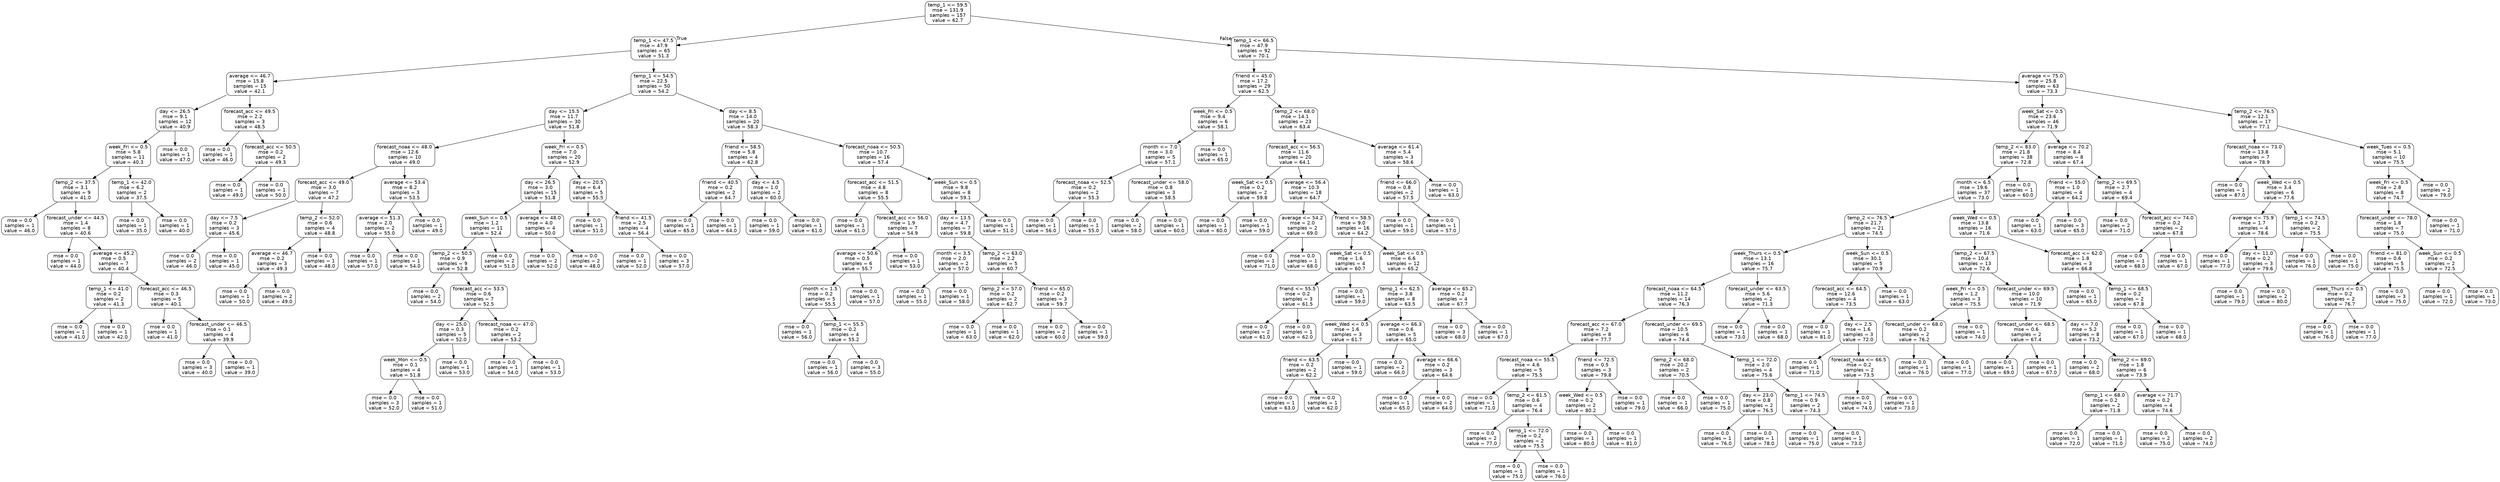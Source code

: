 digraph Tree {
node [shape=box, style="rounded", color="black", fontname=helvetica] ;
edge [fontname=helvetica] ;
0 [label="temp_1 <= 59.5\nmse = 131.9\nsamples = 157\nvalue = 62.7"] ;
1 [label="temp_1 <= 47.5\nmse = 47.9\nsamples = 65\nvalue = 51.3"] ;
0 -> 1 [labeldistance=2.5, labelangle=45, headlabel="True"] ;
2 [label="average <= 46.7\nmse = 15.8\nsamples = 15\nvalue = 42.1"] ;
1 -> 2 ;
3 [label="day <= 26.5\nmse = 9.1\nsamples = 12\nvalue = 40.9"] ;
2 -> 3 ;
4 [label="week_Fri <= 0.5\nmse = 5.8\nsamples = 11\nvalue = 40.3"] ;
3 -> 4 ;
5 [label="temp_2 <= 37.5\nmse = 3.1\nsamples = 9\nvalue = 41.0"] ;
4 -> 5 ;
6 [label="mse = 0.0\nsamples = 1\nvalue = 46.0"] ;
5 -> 6 ;
7 [label="forecast_under <= 44.5\nmse = 1.4\nsamples = 8\nvalue = 40.6"] ;
5 -> 7 ;
8 [label="mse = 0.0\nsamples = 1\nvalue = 44.0"] ;
7 -> 8 ;
9 [label="average <= 45.2\nmse = 0.5\nsamples = 7\nvalue = 40.4"] ;
7 -> 9 ;
10 [label="temp_1 <= 41.0\nmse = 0.2\nsamples = 2\nvalue = 41.3"] ;
9 -> 10 ;
11 [label="mse = 0.0\nsamples = 1\nvalue = 41.0"] ;
10 -> 11 ;
12 [label="mse = 0.0\nsamples = 1\nvalue = 42.0"] ;
10 -> 12 ;
13 [label="forecast_acc <= 46.5\nmse = 0.3\nsamples = 5\nvalue = 40.1"] ;
9 -> 13 ;
14 [label="mse = 0.0\nsamples = 1\nvalue = 41.0"] ;
13 -> 14 ;
15 [label="forecast_under <= 46.5\nmse = 0.1\nsamples = 4\nvalue = 39.9"] ;
13 -> 15 ;
16 [label="mse = 0.0\nsamples = 3\nvalue = 40.0"] ;
15 -> 16 ;
17 [label="mse = 0.0\nsamples = 1\nvalue = 39.0"] ;
15 -> 17 ;
18 [label="temp_1 <= 42.0\nmse = 6.2\nsamples = 2\nvalue = 37.5"] ;
4 -> 18 ;
19 [label="mse = 0.0\nsamples = 1\nvalue = 35.0"] ;
18 -> 19 ;
20 [label="mse = 0.0\nsamples = 1\nvalue = 40.0"] ;
18 -> 20 ;
21 [label="mse = 0.0\nsamples = 1\nvalue = 47.0"] ;
3 -> 21 ;
22 [label="forecast_acc <= 49.5\nmse = 2.2\nsamples = 3\nvalue = 48.5"] ;
2 -> 22 ;
23 [label="mse = 0.0\nsamples = 1\nvalue = 46.0"] ;
22 -> 23 ;
24 [label="forecast_acc <= 50.5\nmse = 0.2\nsamples = 2\nvalue = 49.3"] ;
22 -> 24 ;
25 [label="mse = 0.0\nsamples = 1\nvalue = 49.0"] ;
24 -> 25 ;
26 [label="mse = 0.0\nsamples = 1\nvalue = 50.0"] ;
24 -> 26 ;
27 [label="temp_1 <= 54.5\nmse = 22.5\nsamples = 50\nvalue = 54.2"] ;
1 -> 27 ;
28 [label="day <= 15.5\nmse = 11.7\nsamples = 30\nvalue = 51.8"] ;
27 -> 28 ;
29 [label="forecast_noaa <= 48.0\nmse = 12.6\nsamples = 10\nvalue = 49.0"] ;
28 -> 29 ;
30 [label="forecast_acc <= 49.0\nmse = 3.0\nsamples = 7\nvalue = 47.2"] ;
29 -> 30 ;
31 [label="day <= 7.5\nmse = 0.2\nsamples = 3\nvalue = 45.6"] ;
30 -> 31 ;
32 [label="mse = 0.0\nsamples = 2\nvalue = 46.0"] ;
31 -> 32 ;
33 [label="mse = 0.0\nsamples = 1\nvalue = 45.0"] ;
31 -> 33 ;
34 [label="temp_2 <= 52.0\nmse = 0.6\nsamples = 4\nvalue = 48.8"] ;
30 -> 34 ;
35 [label="average <= 46.7\nmse = 0.2\nsamples = 3\nvalue = 49.3"] ;
34 -> 35 ;
36 [label="mse = 0.0\nsamples = 1\nvalue = 50.0"] ;
35 -> 36 ;
37 [label="mse = 0.0\nsamples = 2\nvalue = 49.0"] ;
35 -> 37 ;
38 [label="mse = 0.0\nsamples = 1\nvalue = 48.0"] ;
34 -> 38 ;
39 [label="average <= 53.4\nmse = 8.2\nsamples = 3\nvalue = 53.5"] ;
29 -> 39 ;
40 [label="average <= 51.3\nmse = 2.0\nsamples = 2\nvalue = 55.0"] ;
39 -> 40 ;
41 [label="mse = 0.0\nsamples = 1\nvalue = 57.0"] ;
40 -> 41 ;
42 [label="mse = 0.0\nsamples = 1\nvalue = 54.0"] ;
40 -> 42 ;
43 [label="mse = 0.0\nsamples = 1\nvalue = 49.0"] ;
39 -> 43 ;
44 [label="week_Fri <= 0.5\nmse = 7.0\nsamples = 20\nvalue = 52.9"] ;
28 -> 44 ;
45 [label="day <= 26.5\nmse = 3.0\nsamples = 15\nvalue = 51.8"] ;
44 -> 45 ;
46 [label="week_Sun <= 0.5\nmse = 1.2\nsamples = 11\nvalue = 52.4"] ;
45 -> 46 ;
47 [label="temp_2 <= 50.5\nmse = 0.9\nsamples = 9\nvalue = 52.8"] ;
46 -> 47 ;
48 [label="mse = 0.0\nsamples = 2\nvalue = 54.0"] ;
47 -> 48 ;
49 [label="forecast_acc <= 53.5\nmse = 0.6\nsamples = 7\nvalue = 52.5"] ;
47 -> 49 ;
50 [label="day <= 25.0\nmse = 0.3\nsamples = 5\nvalue = 52.0"] ;
49 -> 50 ;
51 [label="week_Mon <= 0.5\nmse = 0.1\nsamples = 4\nvalue = 51.8"] ;
50 -> 51 ;
52 [label="mse = 0.0\nsamples = 3\nvalue = 52.0"] ;
51 -> 52 ;
53 [label="mse = 0.0\nsamples = 1\nvalue = 51.0"] ;
51 -> 53 ;
54 [label="mse = 0.0\nsamples = 1\nvalue = 53.0"] ;
50 -> 54 ;
55 [label="forecast_noaa <= 47.0\nmse = 0.2\nsamples = 2\nvalue = 53.2"] ;
49 -> 55 ;
56 [label="mse = 0.0\nsamples = 1\nvalue = 54.0"] ;
55 -> 56 ;
57 [label="mse = 0.0\nsamples = 1\nvalue = 53.0"] ;
55 -> 57 ;
58 [label="mse = 0.0\nsamples = 2\nvalue = 51.0"] ;
46 -> 58 ;
59 [label="average <= 48.0\nmse = 4.0\nsamples = 4\nvalue = 50.0"] ;
45 -> 59 ;
60 [label="mse = 0.0\nsamples = 2\nvalue = 52.0"] ;
59 -> 60 ;
61 [label="mse = 0.0\nsamples = 2\nvalue = 48.0"] ;
59 -> 61 ;
62 [label="day <= 20.5\nmse = 6.4\nsamples = 5\nvalue = 55.5"] ;
44 -> 62 ;
63 [label="mse = 0.0\nsamples = 1\nvalue = 51.0"] ;
62 -> 63 ;
64 [label="friend <= 41.5\nmse = 2.5\nsamples = 4\nvalue = 56.4"] ;
62 -> 64 ;
65 [label="mse = 0.0\nsamples = 1\nvalue = 52.0"] ;
64 -> 65 ;
66 [label="mse = 0.0\nsamples = 3\nvalue = 57.0"] ;
64 -> 66 ;
67 [label="day <= 8.5\nmse = 14.0\nsamples = 20\nvalue = 58.3"] ;
27 -> 67 ;
68 [label="friend <= 58.5\nmse = 5.8\nsamples = 4\nvalue = 62.8"] ;
67 -> 68 ;
69 [label="friend <= 40.5\nmse = 0.2\nsamples = 2\nvalue = 64.7"] ;
68 -> 69 ;
70 [label="mse = 0.0\nsamples = 1\nvalue = 65.0"] ;
69 -> 70 ;
71 [label="mse = 0.0\nsamples = 1\nvalue = 64.0"] ;
69 -> 71 ;
72 [label="day <= 4.5\nmse = 1.0\nsamples = 2\nvalue = 60.0"] ;
68 -> 72 ;
73 [label="mse = 0.0\nsamples = 1\nvalue = 59.0"] ;
72 -> 73 ;
74 [label="mse = 0.0\nsamples = 1\nvalue = 61.0"] ;
72 -> 74 ;
75 [label="forecast_noaa <= 50.5\nmse = 10.7\nsamples = 16\nvalue = 57.4"] ;
67 -> 75 ;
76 [label="forecast_acc <= 51.5\nmse = 4.8\nsamples = 8\nvalue = 55.5"] ;
75 -> 76 ;
77 [label="mse = 0.0\nsamples = 1\nvalue = 61.0"] ;
76 -> 77 ;
78 [label="forecast_acc <= 56.0\nmse = 1.9\nsamples = 7\nvalue = 54.9"] ;
76 -> 78 ;
79 [label="average <= 50.6\nmse = 0.5\nsamples = 6\nvalue = 55.7"] ;
78 -> 79 ;
80 [label="month <= 1.5\nmse = 0.2\nsamples = 5\nvalue = 55.5"] ;
79 -> 80 ;
81 [label="mse = 0.0\nsamples = 1\nvalue = 56.0"] ;
80 -> 81 ;
82 [label="temp_1 <= 55.5\nmse = 0.2\nsamples = 4\nvalue = 55.2"] ;
80 -> 82 ;
83 [label="mse = 0.0\nsamples = 1\nvalue = 56.0"] ;
82 -> 83 ;
84 [label="mse = 0.0\nsamples = 3\nvalue = 55.0"] ;
82 -> 84 ;
85 [label="mse = 0.0\nsamples = 1\nvalue = 57.0"] ;
79 -> 85 ;
86 [label="mse = 0.0\nsamples = 1\nvalue = 53.0"] ;
78 -> 86 ;
87 [label="week_Sun <= 0.5\nmse = 9.8\nsamples = 8\nvalue = 59.1"] ;
75 -> 87 ;
88 [label="day <= 13.5\nmse = 4.7\nsamples = 7\nvalue = 59.8"] ;
87 -> 88 ;
89 [label="month <= 3.5\nmse = 2.0\nsamples = 2\nvalue = 57.0"] ;
88 -> 89 ;
90 [label="mse = 0.0\nsamples = 1\nvalue = 55.0"] ;
89 -> 90 ;
91 [label="mse = 0.0\nsamples = 1\nvalue = 58.0"] ;
89 -> 91 ;
92 [label="temp_2 <= 63.0\nmse = 2.2\nsamples = 5\nvalue = 60.7"] ;
88 -> 92 ;
93 [label="temp_2 <= 57.0\nmse = 0.2\nsamples = 2\nvalue = 62.7"] ;
92 -> 93 ;
94 [label="mse = 0.0\nsamples = 1\nvalue = 63.0"] ;
93 -> 94 ;
95 [label="mse = 0.0\nsamples = 1\nvalue = 62.0"] ;
93 -> 95 ;
96 [label="friend <= 65.0\nmse = 0.2\nsamples = 3\nvalue = 59.7"] ;
92 -> 96 ;
97 [label="mse = 0.0\nsamples = 2\nvalue = 60.0"] ;
96 -> 97 ;
98 [label="mse = 0.0\nsamples = 1\nvalue = 59.0"] ;
96 -> 98 ;
99 [label="mse = 0.0\nsamples = 1\nvalue = 51.0"] ;
87 -> 99 ;
100 [label="temp_1 <= 66.5\nmse = 47.9\nsamples = 92\nvalue = 70.1"] ;
0 -> 100 [labeldistance=2.5, labelangle=-45, headlabel="False"] ;
101 [label="friend <= 45.0\nmse = 17.2\nsamples = 29\nvalue = 62.5"] ;
100 -> 101 ;
102 [label="week_Fri <= 0.5\nmse = 9.4\nsamples = 6\nvalue = 58.1"] ;
101 -> 102 ;
103 [label="month <= 7.0\nmse = 3.0\nsamples = 5\nvalue = 57.1"] ;
102 -> 103 ;
104 [label="forecast_noaa <= 52.5\nmse = 0.2\nsamples = 2\nvalue = 55.3"] ;
103 -> 104 ;
105 [label="mse = 0.0\nsamples = 1\nvalue = 56.0"] ;
104 -> 105 ;
106 [label="mse = 0.0\nsamples = 1\nvalue = 55.0"] ;
104 -> 106 ;
107 [label="forecast_under <= 58.0\nmse = 0.8\nsamples = 3\nvalue = 58.5"] ;
103 -> 107 ;
108 [label="mse = 0.0\nsamples = 2\nvalue = 58.0"] ;
107 -> 108 ;
109 [label="mse = 0.0\nsamples = 1\nvalue = 60.0"] ;
107 -> 109 ;
110 [label="mse = 0.0\nsamples = 1\nvalue = 65.0"] ;
102 -> 110 ;
111 [label="temp_2 <= 68.0\nmse = 14.1\nsamples = 23\nvalue = 63.4"] ;
101 -> 111 ;
112 [label="forecast_acc <= 56.5\nmse = 11.6\nsamples = 20\nvalue = 64.1"] ;
111 -> 112 ;
113 [label="week_Sat <= 0.5\nmse = 0.2\nsamples = 2\nvalue = 59.8"] ;
112 -> 113 ;
114 [label="mse = 0.0\nsamples = 1\nvalue = 60.0"] ;
113 -> 114 ;
115 [label="mse = 0.0\nsamples = 1\nvalue = 59.0"] ;
113 -> 115 ;
116 [label="average <= 56.4\nmse = 10.3\nsamples = 18\nvalue = 64.7"] ;
112 -> 116 ;
117 [label="average <= 54.2\nmse = 2.0\nsamples = 2\nvalue = 69.0"] ;
116 -> 117 ;
118 [label="mse = 0.0\nsamples = 1\nvalue = 71.0"] ;
117 -> 118 ;
119 [label="mse = 0.0\nsamples = 1\nvalue = 68.0"] ;
117 -> 119 ;
120 [label="friend <= 58.5\nmse = 9.0\nsamples = 16\nvalue = 64.2"] ;
116 -> 120 ;
121 [label="week_Sat <= 0.5\nmse = 1.6\nsamples = 4\nvalue = 60.7"] ;
120 -> 121 ;
122 [label="friend <= 55.5\nmse = 0.2\nsamples = 3\nvalue = 61.5"] ;
121 -> 122 ;
123 [label="mse = 0.0\nsamples = 2\nvalue = 61.0"] ;
122 -> 123 ;
124 [label="mse = 0.0\nsamples = 1\nvalue = 62.0"] ;
122 -> 124 ;
125 [label="mse = 0.0\nsamples = 1\nvalue = 59.0"] ;
121 -> 125 ;
126 [label="week_Sat <= 0.5\nmse = 6.6\nsamples = 12\nvalue = 65.2"] ;
120 -> 126 ;
127 [label="temp_1 <= 62.5\nmse = 3.8\nsamples = 8\nvalue = 63.5"] ;
126 -> 127 ;
128 [label="week_Wed <= 0.5\nmse = 1.6\nsamples = 3\nvalue = 61.7"] ;
127 -> 128 ;
129 [label="friend <= 63.5\nmse = 0.2\nsamples = 2\nvalue = 62.2"] ;
128 -> 129 ;
130 [label="mse = 0.0\nsamples = 1\nvalue = 63.0"] ;
129 -> 130 ;
131 [label="mse = 0.0\nsamples = 1\nvalue = 62.0"] ;
129 -> 131 ;
132 [label="mse = 0.0\nsamples = 1\nvalue = 59.0"] ;
128 -> 132 ;
133 [label="average <= 66.3\nmse = 0.6\nsamples = 5\nvalue = 65.0"] ;
127 -> 133 ;
134 [label="mse = 0.0\nsamples = 2\nvalue = 66.0"] ;
133 -> 134 ;
135 [label="average <= 66.6\nmse = 0.2\nsamples = 3\nvalue = 64.6"] ;
133 -> 135 ;
136 [label="mse = 0.0\nsamples = 1\nvalue = 65.0"] ;
135 -> 136 ;
137 [label="mse = 0.0\nsamples = 2\nvalue = 64.0"] ;
135 -> 137 ;
138 [label="average <= 65.2\nmse = 0.2\nsamples = 4\nvalue = 67.7"] ;
126 -> 138 ;
139 [label="mse = 0.0\nsamples = 3\nvalue = 68.0"] ;
138 -> 139 ;
140 [label="mse = 0.0\nsamples = 1\nvalue = 67.0"] ;
138 -> 140 ;
141 [label="average <= 61.4\nmse = 5.4\nsamples = 3\nvalue = 58.6"] ;
111 -> 141 ;
142 [label="friend <= 66.0\nmse = 0.8\nsamples = 2\nvalue = 57.5"] ;
141 -> 142 ;
143 [label="mse = 0.0\nsamples = 1\nvalue = 59.0"] ;
142 -> 143 ;
144 [label="mse = 0.0\nsamples = 1\nvalue = 57.0"] ;
142 -> 144 ;
145 [label="mse = 0.0\nsamples = 1\nvalue = 63.0"] ;
141 -> 145 ;
146 [label="average <= 75.0\nmse = 25.8\nsamples = 63\nvalue = 73.3"] ;
100 -> 146 ;
147 [label="week_Sat <= 0.5\nmse = 23.6\nsamples = 46\nvalue = 71.9"] ;
146 -> 147 ;
148 [label="temp_2 <= 83.0\nmse = 21.8\nsamples = 38\nvalue = 72.8"] ;
147 -> 148 ;
149 [label="month <= 6.5\nmse = 19.6\nsamples = 37\nvalue = 73.0"] ;
148 -> 149 ;
150 [label="temp_2 <= 76.5\nmse = 21.7\nsamples = 21\nvalue = 74.5"] ;
149 -> 150 ;
151 [label="week_Thurs <= 0.5\nmse = 13.1\nsamples = 16\nvalue = 75.7"] ;
150 -> 151 ;
152 [label="forecast_noaa <= 64.5\nmse = 11.2\nsamples = 14\nvalue = 76.3"] ;
151 -> 152 ;
153 [label="forecast_acc <= 67.0\nmse = 7.2\nsamples = 8\nvalue = 77.7"] ;
152 -> 153 ;
154 [label="forecast_noaa <= 55.5\nmse = 4.6\nsamples = 5\nvalue = 75.5"] ;
153 -> 154 ;
155 [label="mse = 0.0\nsamples = 1\nvalue = 71.0"] ;
154 -> 155 ;
156 [label="temp_2 <= 61.5\nmse = 0.6\nsamples = 4\nvalue = 76.4"] ;
154 -> 156 ;
157 [label="mse = 0.0\nsamples = 2\nvalue = 77.0"] ;
156 -> 157 ;
158 [label="temp_1 <= 72.0\nmse = 0.2\nsamples = 2\nvalue = 75.5"] ;
156 -> 158 ;
159 [label="mse = 0.0\nsamples = 1\nvalue = 75.0"] ;
158 -> 159 ;
160 [label="mse = 0.0\nsamples = 1\nvalue = 76.0"] ;
158 -> 160 ;
161 [label="friend <= 72.5\nmse = 0.5\nsamples = 3\nvalue = 79.8"] ;
153 -> 161 ;
162 [label="week_Wed <= 0.5\nmse = 0.2\nsamples = 2\nvalue = 80.2"] ;
161 -> 162 ;
163 [label="mse = 0.0\nsamples = 1\nvalue = 80.0"] ;
162 -> 163 ;
164 [label="mse = 0.0\nsamples = 1\nvalue = 81.0"] ;
162 -> 164 ;
165 [label="mse = 0.0\nsamples = 1\nvalue = 79.0"] ;
161 -> 165 ;
166 [label="forecast_under <= 69.5\nmse = 10.5\nsamples = 6\nvalue = 74.4"] ;
152 -> 166 ;
167 [label="temp_2 <= 68.0\nmse = 20.2\nsamples = 2\nvalue = 70.5"] ;
166 -> 167 ;
168 [label="mse = 0.0\nsamples = 1\nvalue = 66.0"] ;
167 -> 168 ;
169 [label="mse = 0.0\nsamples = 1\nvalue = 75.0"] ;
167 -> 169 ;
170 [label="temp_1 <= 72.0\nmse = 2.0\nsamples = 4\nvalue = 75.6"] ;
166 -> 170 ;
171 [label="day <= 23.0\nmse = 0.8\nsamples = 2\nvalue = 76.5"] ;
170 -> 171 ;
172 [label="mse = 0.0\nsamples = 1\nvalue = 76.0"] ;
171 -> 172 ;
173 [label="mse = 0.0\nsamples = 1\nvalue = 78.0"] ;
171 -> 173 ;
174 [label="temp_1 <= 74.5\nmse = 0.9\nsamples = 2\nvalue = 74.3"] ;
170 -> 174 ;
175 [label="mse = 0.0\nsamples = 1\nvalue = 75.0"] ;
174 -> 175 ;
176 [label="mse = 0.0\nsamples = 1\nvalue = 73.0"] ;
174 -> 176 ;
177 [label="forecast_under <= 63.5\nmse = 5.6\nsamples = 2\nvalue = 71.3"] ;
151 -> 177 ;
178 [label="mse = 0.0\nsamples = 1\nvalue = 73.0"] ;
177 -> 178 ;
179 [label="mse = 0.0\nsamples = 1\nvalue = 68.0"] ;
177 -> 179 ;
180 [label="week_Sun <= 0.5\nmse = 30.1\nsamples = 5\nvalue = 70.9"] ;
150 -> 180 ;
181 [label="forecast_acc <= 64.5\nmse = 12.6\nsamples = 4\nvalue = 73.5"] ;
180 -> 181 ;
182 [label="mse = 0.0\nsamples = 1\nvalue = 81.0"] ;
181 -> 182 ;
183 [label="day <= 2.5\nmse = 1.6\nsamples = 3\nvalue = 72.0"] ;
181 -> 183 ;
184 [label="mse = 0.0\nsamples = 1\nvalue = 71.0"] ;
183 -> 184 ;
185 [label="forecast_noaa <= 66.5\nmse = 0.2\nsamples = 2\nvalue = 73.5"] ;
183 -> 185 ;
186 [label="mse = 0.0\nsamples = 1\nvalue = 74.0"] ;
185 -> 186 ;
187 [label="mse = 0.0\nsamples = 1\nvalue = 73.0"] ;
185 -> 187 ;
188 [label="mse = 0.0\nsamples = 1\nvalue = 63.0"] ;
180 -> 188 ;
189 [label="week_Wed <= 0.5\nmse = 13.8\nsamples = 16\nvalue = 71.6"] ;
149 -> 189 ;
190 [label="temp_2 <= 67.5\nmse = 10.4\nsamples = 13\nvalue = 72.6"] ;
189 -> 190 ;
191 [label="week_Fri <= 0.5\nmse = 1.2\nsamples = 3\nvalue = 75.5"] ;
190 -> 191 ;
192 [label="forecast_under <= 68.0\nmse = 0.2\nsamples = 2\nvalue = 76.2"] ;
191 -> 192 ;
193 [label="mse = 0.0\nsamples = 1\nvalue = 76.0"] ;
192 -> 193 ;
194 [label="mse = 0.0\nsamples = 1\nvalue = 77.0"] ;
192 -> 194 ;
195 [label="mse = 0.0\nsamples = 1\nvalue = 74.0"] ;
191 -> 195 ;
196 [label="forecast_under <= 69.5\nmse = 10.0\nsamples = 10\nvalue = 71.9"] ;
190 -> 196 ;
197 [label="forecast_under <= 68.5\nmse = 0.6\nsamples = 2\nvalue = 67.4"] ;
196 -> 197 ;
198 [label="mse = 0.0\nsamples = 1\nvalue = 69.0"] ;
197 -> 198 ;
199 [label="mse = 0.0\nsamples = 1\nvalue = 67.0"] ;
197 -> 199 ;
200 [label="day <= 7.0\nmse = 5.2\nsamples = 8\nvalue = 73.2"] ;
196 -> 200 ;
201 [label="mse = 0.0\nsamples = 2\nvalue = 68.0"] ;
200 -> 201 ;
202 [label="temp_2 <= 69.0\nmse = 1.8\nsamples = 6\nvalue = 73.9"] ;
200 -> 202 ;
203 [label="temp_1 <= 68.0\nmse = 0.2\nsamples = 2\nvalue = 71.8"] ;
202 -> 203 ;
204 [label="mse = 0.0\nsamples = 1\nvalue = 72.0"] ;
203 -> 204 ;
205 [label="mse = 0.0\nsamples = 1\nvalue = 71.0"] ;
203 -> 205 ;
206 [label="average <= 71.7\nmse = 0.2\nsamples = 4\nvalue = 74.6"] ;
202 -> 206 ;
207 [label="mse = 0.0\nsamples = 2\nvalue = 75.0"] ;
206 -> 207 ;
208 [label="mse = 0.0\nsamples = 2\nvalue = 74.0"] ;
206 -> 208 ;
209 [label="forecast_acc <= 62.0\nmse = 1.8\nsamples = 3\nvalue = 66.8"] ;
189 -> 209 ;
210 [label="mse = 0.0\nsamples = 1\nvalue = 65.0"] ;
209 -> 210 ;
211 [label="temp_1 <= 68.5\nmse = 0.2\nsamples = 2\nvalue = 67.8"] ;
209 -> 211 ;
212 [label="mse = 0.0\nsamples = 1\nvalue = 67.0"] ;
211 -> 212 ;
213 [label="mse = 0.0\nsamples = 1\nvalue = 68.0"] ;
211 -> 213 ;
214 [label="mse = 0.0\nsamples = 1\nvalue = 60.0"] ;
148 -> 214 ;
215 [label="average <= 70.2\nmse = 8.4\nsamples = 8\nvalue = 67.4"] ;
147 -> 215 ;
216 [label="friend <= 55.0\nmse = 1.0\nsamples = 4\nvalue = 64.2"] ;
215 -> 216 ;
217 [label="mse = 0.0\nsamples = 1\nvalue = 63.0"] ;
216 -> 217 ;
218 [label="mse = 0.0\nsamples = 3\nvalue = 65.0"] ;
216 -> 218 ;
219 [label="temp_2 <= 69.5\nmse = 2.7\nsamples = 4\nvalue = 69.4"] ;
215 -> 219 ;
220 [label="mse = 0.0\nsamples = 2\nvalue = 71.0"] ;
219 -> 220 ;
221 [label="forecast_acc <= 74.0\nmse = 0.2\nsamples = 2\nvalue = 67.8"] ;
219 -> 221 ;
222 [label="mse = 0.0\nsamples = 1\nvalue = 68.0"] ;
221 -> 222 ;
223 [label="mse = 0.0\nsamples = 1\nvalue = 67.0"] ;
221 -> 223 ;
224 [label="temp_2 <= 76.5\nmse = 12.1\nsamples = 17\nvalue = 77.1"] ;
146 -> 224 ;
225 [label="forecast_noaa <= 73.0\nmse = 13.8\nsamples = 7\nvalue = 78.9"] ;
224 -> 225 ;
226 [label="mse = 0.0\nsamples = 1\nvalue = 87.0"] ;
225 -> 226 ;
227 [label="week_Wed <= 0.5\nmse = 3.4\nsamples = 6\nvalue = 77.6"] ;
225 -> 227 ;
228 [label="average <= 75.9\nmse = 1.7\nsamples = 4\nvalue = 78.6"] ;
227 -> 228 ;
229 [label="mse = 0.0\nsamples = 1\nvalue = 77.0"] ;
228 -> 229 ;
230 [label="day <= 11.0\nmse = 0.2\nsamples = 3\nvalue = 79.6"] ;
228 -> 230 ;
231 [label="mse = 0.0\nsamples = 1\nvalue = 79.0"] ;
230 -> 231 ;
232 [label="mse = 0.0\nsamples = 2\nvalue = 80.0"] ;
230 -> 232 ;
233 [label="temp_1 <= 74.5\nmse = 0.2\nsamples = 2\nvalue = 75.5"] ;
227 -> 233 ;
234 [label="mse = 0.0\nsamples = 1\nvalue = 76.0"] ;
233 -> 234 ;
235 [label="mse = 0.0\nsamples = 1\nvalue = 75.0"] ;
233 -> 235 ;
236 [label="week_Tues <= 0.5\nmse = 5.1\nsamples = 10\nvalue = 75.5"] ;
224 -> 236 ;
237 [label="week_Fri <= 0.5\nmse = 2.8\nsamples = 8\nvalue = 74.7"] ;
236 -> 237 ;
238 [label="forecast_under <= 78.0\nmse = 1.8\nsamples = 7\nvalue = 75.0"] ;
237 -> 238 ;
239 [label="friend <= 81.0\nmse = 0.6\nsamples = 5\nvalue = 75.5"] ;
238 -> 239 ;
240 [label="week_Thurs <= 0.5\nmse = 0.2\nsamples = 2\nvalue = 76.7"] ;
239 -> 240 ;
241 [label="mse = 0.0\nsamples = 1\nvalue = 76.0"] ;
240 -> 241 ;
242 [label="mse = 0.0\nsamples = 1\nvalue = 77.0"] ;
240 -> 242 ;
243 [label="mse = 0.0\nsamples = 3\nvalue = 75.0"] ;
239 -> 243 ;
244 [label="week_Sun <= 0.5\nmse = 0.2\nsamples = 2\nvalue = 72.5"] ;
238 -> 244 ;
245 [label="mse = 0.0\nsamples = 1\nvalue = 72.0"] ;
244 -> 245 ;
246 [label="mse = 0.0\nsamples = 1\nvalue = 73.0"] ;
244 -> 246 ;
247 [label="mse = 0.0\nsamples = 1\nvalue = 71.0"] ;
237 -> 247 ;
248 [label="mse = 0.0\nsamples = 2\nvalue = 79.0"] ;
236 -> 248 ;
}